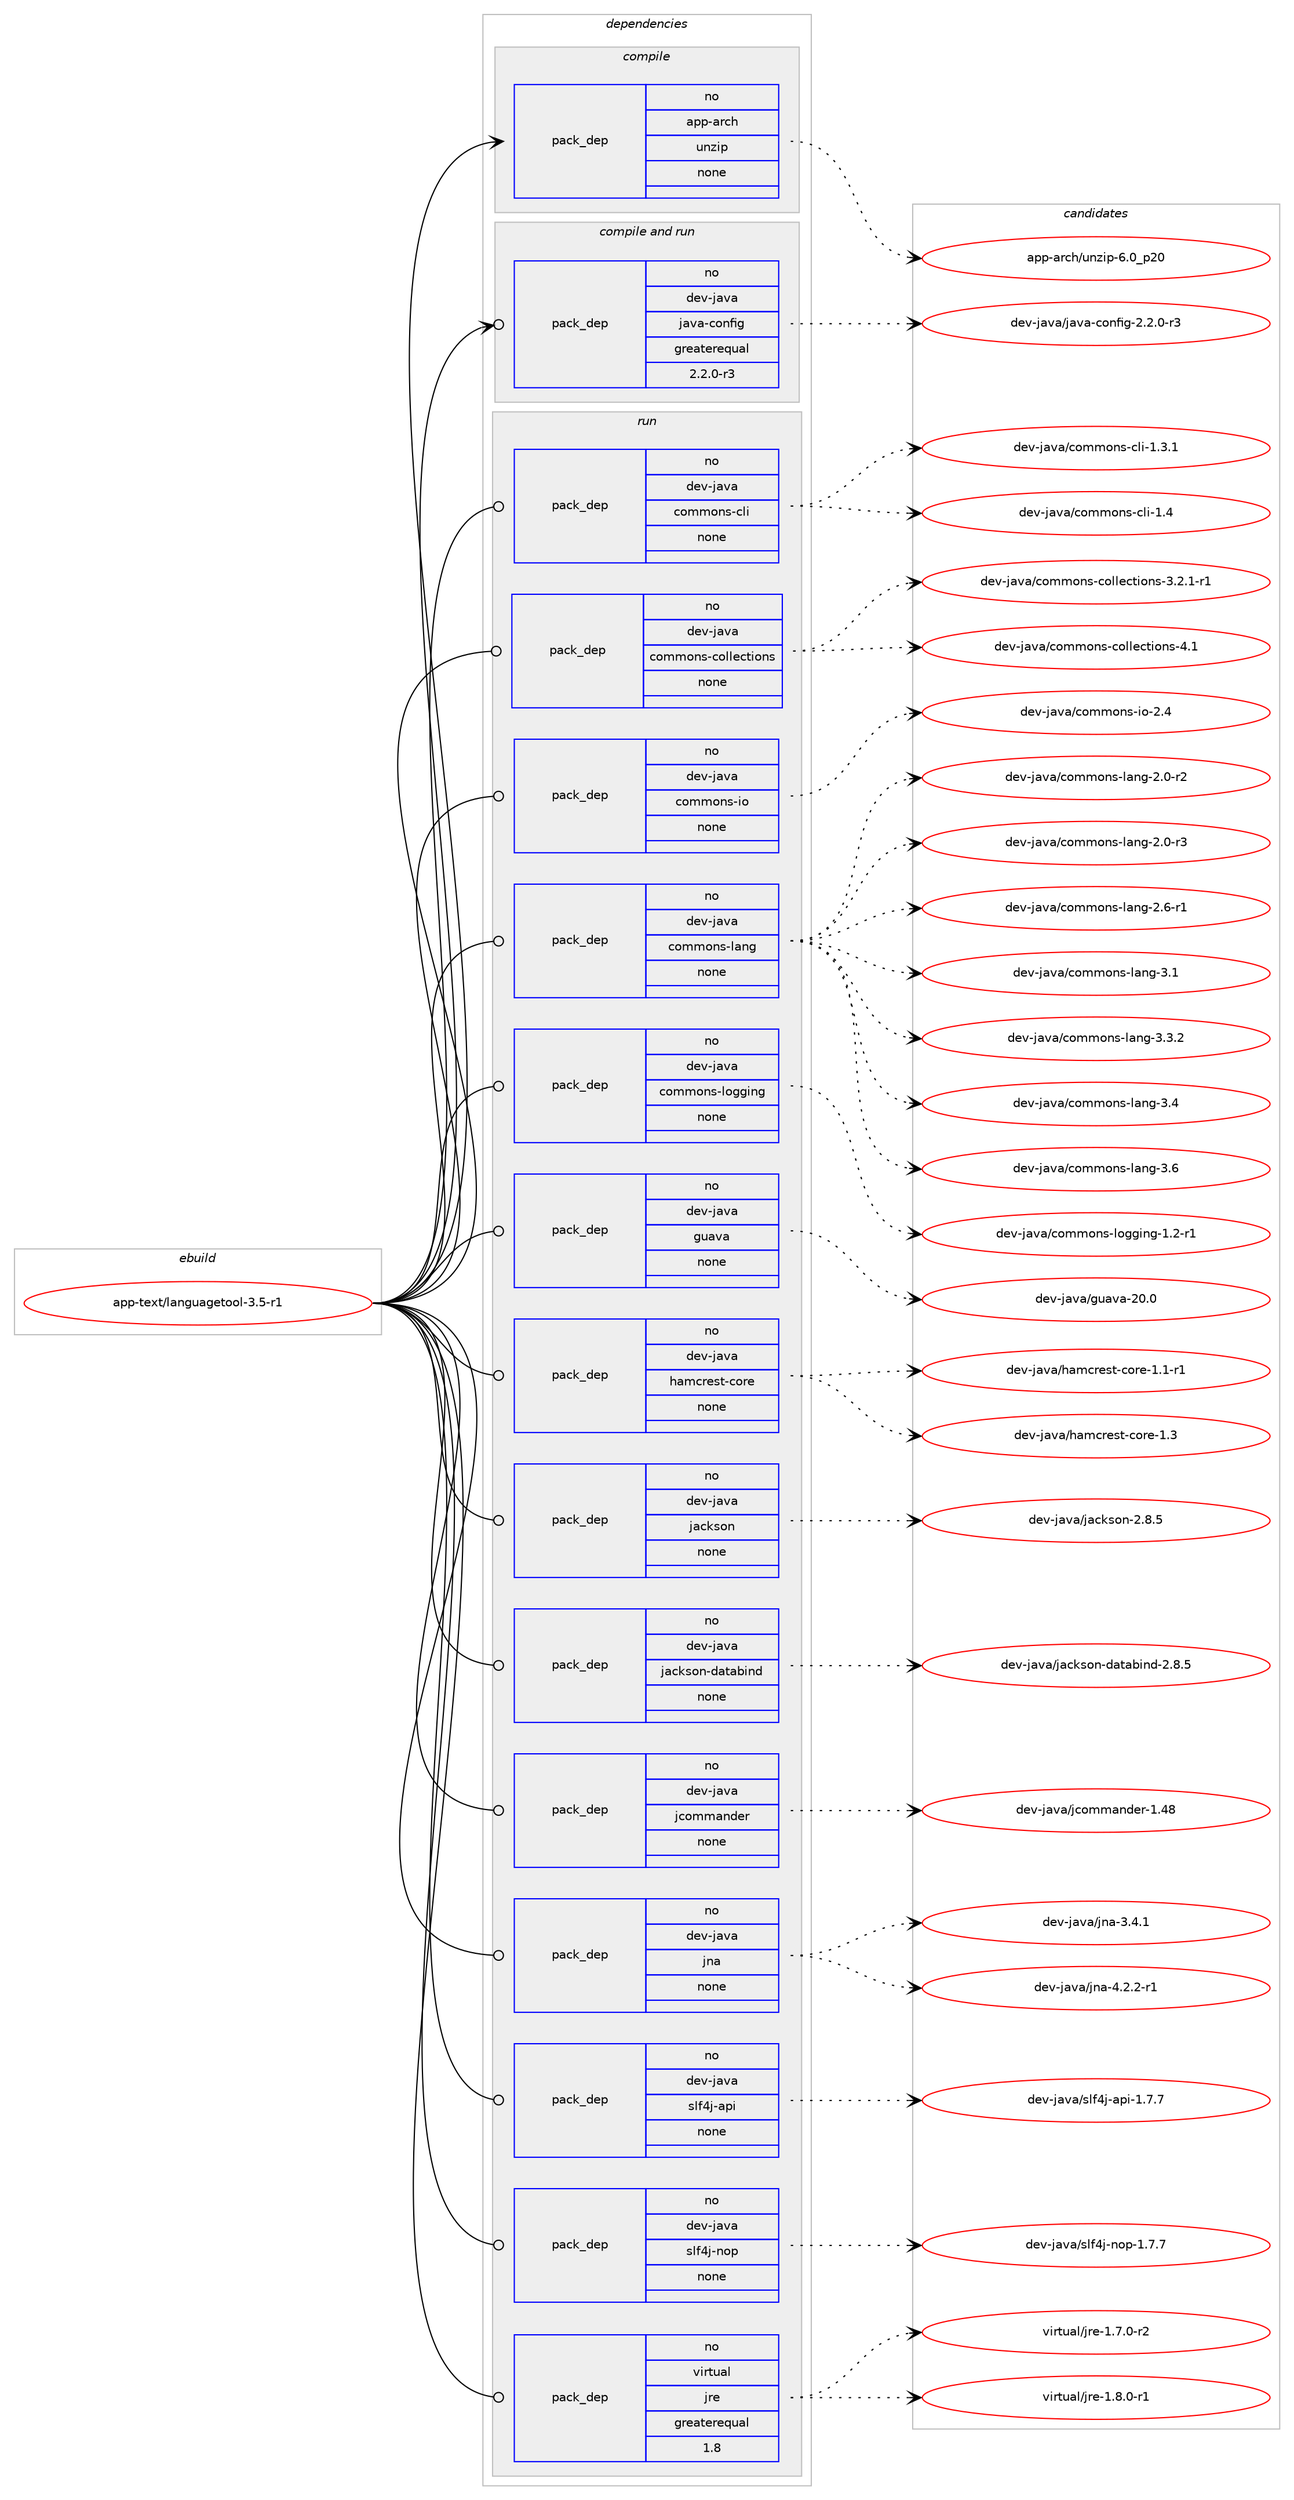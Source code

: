 digraph prolog {

# *************
# Graph options
# *************

newrank=true;
concentrate=true;
compound=true;
graph [rankdir=LR,fontname=Helvetica,fontsize=10,ranksep=1.5];#, ranksep=2.5, nodesep=0.2];
edge  [arrowhead=vee];
node  [fontname=Helvetica,fontsize=10];

# **********
# The ebuild
# **********

subgraph cluster_leftcol {
color=gray;
rank=same;
label=<<i>ebuild</i>>;
id [label="app-text/languagetool-3.5-r1", color=red, width=4, href="../app-text/languagetool-3.5-r1.svg"];
}

# ****************
# The dependencies
# ****************

subgraph cluster_midcol {
color=gray;
label=<<i>dependencies</i>>;
subgraph cluster_compile {
fillcolor="#eeeeee";
style=filled;
label=<<i>compile</i>>;
subgraph pack41912 {
dependency57715 [label=<<TABLE BORDER="0" CELLBORDER="1" CELLSPACING="0" CELLPADDING="4" WIDTH="220"><TR><TD ROWSPAN="6" CELLPADDING="30">pack_dep</TD></TR><TR><TD WIDTH="110">no</TD></TR><TR><TD>app-arch</TD></TR><TR><TD>unzip</TD></TR><TR><TD>none</TD></TR><TR><TD></TD></TR></TABLE>>, shape=none, color=blue];
}
id:e -> dependency57715:w [weight=20,style="solid",arrowhead="vee"];
}
subgraph cluster_compileandrun {
fillcolor="#eeeeee";
style=filled;
label=<<i>compile and run</i>>;
subgraph pack41913 {
dependency57716 [label=<<TABLE BORDER="0" CELLBORDER="1" CELLSPACING="0" CELLPADDING="4" WIDTH="220"><TR><TD ROWSPAN="6" CELLPADDING="30">pack_dep</TD></TR><TR><TD WIDTH="110">no</TD></TR><TR><TD>dev-java</TD></TR><TR><TD>java-config</TD></TR><TR><TD>greaterequal</TD></TR><TR><TD>2.2.0-r3</TD></TR></TABLE>>, shape=none, color=blue];
}
id:e -> dependency57716:w [weight=20,style="solid",arrowhead="odotvee"];
}
subgraph cluster_run {
fillcolor="#eeeeee";
style=filled;
label=<<i>run</i>>;
subgraph pack41914 {
dependency57717 [label=<<TABLE BORDER="0" CELLBORDER="1" CELLSPACING="0" CELLPADDING="4" WIDTH="220"><TR><TD ROWSPAN="6" CELLPADDING="30">pack_dep</TD></TR><TR><TD WIDTH="110">no</TD></TR><TR><TD>dev-java</TD></TR><TR><TD>commons-cli</TD></TR><TR><TD>none</TD></TR><TR><TD></TD></TR></TABLE>>, shape=none, color=blue];
}
id:e -> dependency57717:w [weight=20,style="solid",arrowhead="odot"];
subgraph pack41915 {
dependency57718 [label=<<TABLE BORDER="0" CELLBORDER="1" CELLSPACING="0" CELLPADDING="4" WIDTH="220"><TR><TD ROWSPAN="6" CELLPADDING="30">pack_dep</TD></TR><TR><TD WIDTH="110">no</TD></TR><TR><TD>dev-java</TD></TR><TR><TD>commons-collections</TD></TR><TR><TD>none</TD></TR><TR><TD></TD></TR></TABLE>>, shape=none, color=blue];
}
id:e -> dependency57718:w [weight=20,style="solid",arrowhead="odot"];
subgraph pack41916 {
dependency57719 [label=<<TABLE BORDER="0" CELLBORDER="1" CELLSPACING="0" CELLPADDING="4" WIDTH="220"><TR><TD ROWSPAN="6" CELLPADDING="30">pack_dep</TD></TR><TR><TD WIDTH="110">no</TD></TR><TR><TD>dev-java</TD></TR><TR><TD>commons-io</TD></TR><TR><TD>none</TD></TR><TR><TD></TD></TR></TABLE>>, shape=none, color=blue];
}
id:e -> dependency57719:w [weight=20,style="solid",arrowhead="odot"];
subgraph pack41917 {
dependency57720 [label=<<TABLE BORDER="0" CELLBORDER="1" CELLSPACING="0" CELLPADDING="4" WIDTH="220"><TR><TD ROWSPAN="6" CELLPADDING="30">pack_dep</TD></TR><TR><TD WIDTH="110">no</TD></TR><TR><TD>dev-java</TD></TR><TR><TD>commons-lang</TD></TR><TR><TD>none</TD></TR><TR><TD></TD></TR></TABLE>>, shape=none, color=blue];
}
id:e -> dependency57720:w [weight=20,style="solid",arrowhead="odot"];
subgraph pack41918 {
dependency57721 [label=<<TABLE BORDER="0" CELLBORDER="1" CELLSPACING="0" CELLPADDING="4" WIDTH="220"><TR><TD ROWSPAN="6" CELLPADDING="30">pack_dep</TD></TR><TR><TD WIDTH="110">no</TD></TR><TR><TD>dev-java</TD></TR><TR><TD>commons-logging</TD></TR><TR><TD>none</TD></TR><TR><TD></TD></TR></TABLE>>, shape=none, color=blue];
}
id:e -> dependency57721:w [weight=20,style="solid",arrowhead="odot"];
subgraph pack41919 {
dependency57722 [label=<<TABLE BORDER="0" CELLBORDER="1" CELLSPACING="0" CELLPADDING="4" WIDTH="220"><TR><TD ROWSPAN="6" CELLPADDING="30">pack_dep</TD></TR><TR><TD WIDTH="110">no</TD></TR><TR><TD>dev-java</TD></TR><TR><TD>guava</TD></TR><TR><TD>none</TD></TR><TR><TD></TD></TR></TABLE>>, shape=none, color=blue];
}
id:e -> dependency57722:w [weight=20,style="solid",arrowhead="odot"];
subgraph pack41920 {
dependency57723 [label=<<TABLE BORDER="0" CELLBORDER="1" CELLSPACING="0" CELLPADDING="4" WIDTH="220"><TR><TD ROWSPAN="6" CELLPADDING="30">pack_dep</TD></TR><TR><TD WIDTH="110">no</TD></TR><TR><TD>dev-java</TD></TR><TR><TD>hamcrest-core</TD></TR><TR><TD>none</TD></TR><TR><TD></TD></TR></TABLE>>, shape=none, color=blue];
}
id:e -> dependency57723:w [weight=20,style="solid",arrowhead="odot"];
subgraph pack41921 {
dependency57724 [label=<<TABLE BORDER="0" CELLBORDER="1" CELLSPACING="0" CELLPADDING="4" WIDTH="220"><TR><TD ROWSPAN="6" CELLPADDING="30">pack_dep</TD></TR><TR><TD WIDTH="110">no</TD></TR><TR><TD>dev-java</TD></TR><TR><TD>jackson</TD></TR><TR><TD>none</TD></TR><TR><TD></TD></TR></TABLE>>, shape=none, color=blue];
}
id:e -> dependency57724:w [weight=20,style="solid",arrowhead="odot"];
subgraph pack41922 {
dependency57725 [label=<<TABLE BORDER="0" CELLBORDER="1" CELLSPACING="0" CELLPADDING="4" WIDTH="220"><TR><TD ROWSPAN="6" CELLPADDING="30">pack_dep</TD></TR><TR><TD WIDTH="110">no</TD></TR><TR><TD>dev-java</TD></TR><TR><TD>jackson-databind</TD></TR><TR><TD>none</TD></TR><TR><TD></TD></TR></TABLE>>, shape=none, color=blue];
}
id:e -> dependency57725:w [weight=20,style="solid",arrowhead="odot"];
subgraph pack41923 {
dependency57726 [label=<<TABLE BORDER="0" CELLBORDER="1" CELLSPACING="0" CELLPADDING="4" WIDTH="220"><TR><TD ROWSPAN="6" CELLPADDING="30">pack_dep</TD></TR><TR><TD WIDTH="110">no</TD></TR><TR><TD>dev-java</TD></TR><TR><TD>jcommander</TD></TR><TR><TD>none</TD></TR><TR><TD></TD></TR></TABLE>>, shape=none, color=blue];
}
id:e -> dependency57726:w [weight=20,style="solid",arrowhead="odot"];
subgraph pack41924 {
dependency57727 [label=<<TABLE BORDER="0" CELLBORDER="1" CELLSPACING="0" CELLPADDING="4" WIDTH="220"><TR><TD ROWSPAN="6" CELLPADDING="30">pack_dep</TD></TR><TR><TD WIDTH="110">no</TD></TR><TR><TD>dev-java</TD></TR><TR><TD>jna</TD></TR><TR><TD>none</TD></TR><TR><TD></TD></TR></TABLE>>, shape=none, color=blue];
}
id:e -> dependency57727:w [weight=20,style="solid",arrowhead="odot"];
subgraph pack41925 {
dependency57728 [label=<<TABLE BORDER="0" CELLBORDER="1" CELLSPACING="0" CELLPADDING="4" WIDTH="220"><TR><TD ROWSPAN="6" CELLPADDING="30">pack_dep</TD></TR><TR><TD WIDTH="110">no</TD></TR><TR><TD>dev-java</TD></TR><TR><TD>slf4j-api</TD></TR><TR><TD>none</TD></TR><TR><TD></TD></TR></TABLE>>, shape=none, color=blue];
}
id:e -> dependency57728:w [weight=20,style="solid",arrowhead="odot"];
subgraph pack41926 {
dependency57729 [label=<<TABLE BORDER="0" CELLBORDER="1" CELLSPACING="0" CELLPADDING="4" WIDTH="220"><TR><TD ROWSPAN="6" CELLPADDING="30">pack_dep</TD></TR><TR><TD WIDTH="110">no</TD></TR><TR><TD>dev-java</TD></TR><TR><TD>slf4j-nop</TD></TR><TR><TD>none</TD></TR><TR><TD></TD></TR></TABLE>>, shape=none, color=blue];
}
id:e -> dependency57729:w [weight=20,style="solid",arrowhead="odot"];
subgraph pack41927 {
dependency57730 [label=<<TABLE BORDER="0" CELLBORDER="1" CELLSPACING="0" CELLPADDING="4" WIDTH="220"><TR><TD ROWSPAN="6" CELLPADDING="30">pack_dep</TD></TR><TR><TD WIDTH="110">no</TD></TR><TR><TD>virtual</TD></TR><TR><TD>jre</TD></TR><TR><TD>greaterequal</TD></TR><TR><TD>1.8</TD></TR></TABLE>>, shape=none, color=blue];
}
id:e -> dependency57730:w [weight=20,style="solid",arrowhead="odot"];
}
}

# **************
# The candidates
# **************

subgraph cluster_choices {
rank=same;
color=gray;
label=<<i>candidates</i>>;

subgraph choice41912 {
color=black;
nodesep=1;
choice971121124597114991044711711012210511245544648951125048 [label="app-arch/unzip-6.0_p20", color=red, width=4,href="../app-arch/unzip-6.0_p20.svg"];
dependency57715:e -> choice971121124597114991044711711012210511245544648951125048:w [style=dotted,weight="100"];
}
subgraph choice41913 {
color=black;
nodesep=1;
choice10010111845106971189747106971189745991111101021051034550465046484511451 [label="dev-java/java-config-2.2.0-r3", color=red, width=4,href="../dev-java/java-config-2.2.0-r3.svg"];
dependency57716:e -> choice10010111845106971189747106971189745991111101021051034550465046484511451:w [style=dotted,weight="100"];
}
subgraph choice41914 {
color=black;
nodesep=1;
choice10010111845106971189747991111091091111101154599108105454946514649 [label="dev-java/commons-cli-1.3.1", color=red, width=4,href="../dev-java/commons-cli-1.3.1.svg"];
choice1001011184510697118974799111109109111110115459910810545494652 [label="dev-java/commons-cli-1.4", color=red, width=4,href="../dev-java/commons-cli-1.4.svg"];
dependency57717:e -> choice10010111845106971189747991111091091111101154599108105454946514649:w [style=dotted,weight="100"];
dependency57717:e -> choice1001011184510697118974799111109109111110115459910810545494652:w [style=dotted,weight="100"];
}
subgraph choice41915 {
color=black;
nodesep=1;
choice10010111845106971189747991111091091111101154599111108108101991161051111101154551465046494511449 [label="dev-java/commons-collections-3.2.1-r1", color=red, width=4,href="../dev-java/commons-collections-3.2.1-r1.svg"];
choice100101118451069711897479911110910911111011545991111081081019911610511111011545524649 [label="dev-java/commons-collections-4.1", color=red, width=4,href="../dev-java/commons-collections-4.1.svg"];
dependency57718:e -> choice10010111845106971189747991111091091111101154599111108108101991161051111101154551465046494511449:w [style=dotted,weight="100"];
dependency57718:e -> choice100101118451069711897479911110910911111011545991111081081019911610511111011545524649:w [style=dotted,weight="100"];
}
subgraph choice41916 {
color=black;
nodesep=1;
choice10010111845106971189747991111091091111101154510511145504652 [label="dev-java/commons-io-2.4", color=red, width=4,href="../dev-java/commons-io-2.4.svg"];
dependency57719:e -> choice10010111845106971189747991111091091111101154510511145504652:w [style=dotted,weight="100"];
}
subgraph choice41917 {
color=black;
nodesep=1;
choice10010111845106971189747991111091091111101154510897110103455046484511450 [label="dev-java/commons-lang-2.0-r2", color=red, width=4,href="../dev-java/commons-lang-2.0-r2.svg"];
choice10010111845106971189747991111091091111101154510897110103455046484511451 [label="dev-java/commons-lang-2.0-r3", color=red, width=4,href="../dev-java/commons-lang-2.0-r3.svg"];
choice10010111845106971189747991111091091111101154510897110103455046544511449 [label="dev-java/commons-lang-2.6-r1", color=red, width=4,href="../dev-java/commons-lang-2.6-r1.svg"];
choice1001011184510697118974799111109109111110115451089711010345514649 [label="dev-java/commons-lang-3.1", color=red, width=4,href="../dev-java/commons-lang-3.1.svg"];
choice10010111845106971189747991111091091111101154510897110103455146514650 [label="dev-java/commons-lang-3.3.2", color=red, width=4,href="../dev-java/commons-lang-3.3.2.svg"];
choice1001011184510697118974799111109109111110115451089711010345514652 [label="dev-java/commons-lang-3.4", color=red, width=4,href="../dev-java/commons-lang-3.4.svg"];
choice1001011184510697118974799111109109111110115451089711010345514654 [label="dev-java/commons-lang-3.6", color=red, width=4,href="../dev-java/commons-lang-3.6.svg"];
dependency57720:e -> choice10010111845106971189747991111091091111101154510897110103455046484511450:w [style=dotted,weight="100"];
dependency57720:e -> choice10010111845106971189747991111091091111101154510897110103455046484511451:w [style=dotted,weight="100"];
dependency57720:e -> choice10010111845106971189747991111091091111101154510897110103455046544511449:w [style=dotted,weight="100"];
dependency57720:e -> choice1001011184510697118974799111109109111110115451089711010345514649:w [style=dotted,weight="100"];
dependency57720:e -> choice10010111845106971189747991111091091111101154510897110103455146514650:w [style=dotted,weight="100"];
dependency57720:e -> choice1001011184510697118974799111109109111110115451089711010345514652:w [style=dotted,weight="100"];
dependency57720:e -> choice1001011184510697118974799111109109111110115451089711010345514654:w [style=dotted,weight="100"];
}
subgraph choice41918 {
color=black;
nodesep=1;
choice100101118451069711897479911110910911111011545108111103103105110103454946504511449 [label="dev-java/commons-logging-1.2-r1", color=red, width=4,href="../dev-java/commons-logging-1.2-r1.svg"];
dependency57721:e -> choice100101118451069711897479911110910911111011545108111103103105110103454946504511449:w [style=dotted,weight="100"];
}
subgraph choice41919 {
color=black;
nodesep=1;
choice1001011184510697118974710311797118974550484648 [label="dev-java/guava-20.0", color=red, width=4,href="../dev-java/guava-20.0.svg"];
dependency57722:e -> choice1001011184510697118974710311797118974550484648:w [style=dotted,weight="100"];
}
subgraph choice41920 {
color=black;
nodesep=1;
choice1001011184510697118974710497109991141011151164599111114101454946494511449 [label="dev-java/hamcrest-core-1.1-r1", color=red, width=4,href="../dev-java/hamcrest-core-1.1-r1.svg"];
choice100101118451069711897471049710999114101115116459911111410145494651 [label="dev-java/hamcrest-core-1.3", color=red, width=4,href="../dev-java/hamcrest-core-1.3.svg"];
dependency57723:e -> choice1001011184510697118974710497109991141011151164599111114101454946494511449:w [style=dotted,weight="100"];
dependency57723:e -> choice100101118451069711897471049710999114101115116459911111410145494651:w [style=dotted,weight="100"];
}
subgraph choice41921 {
color=black;
nodesep=1;
choice100101118451069711897471069799107115111110455046564653 [label="dev-java/jackson-2.8.5", color=red, width=4,href="../dev-java/jackson-2.8.5.svg"];
dependency57724:e -> choice100101118451069711897471069799107115111110455046564653:w [style=dotted,weight="100"];
}
subgraph choice41922 {
color=black;
nodesep=1;
choice10010111845106971189747106979910711511111045100971169798105110100455046564653 [label="dev-java/jackson-databind-2.8.5", color=red, width=4,href="../dev-java/jackson-databind-2.8.5.svg"];
dependency57725:e -> choice10010111845106971189747106979910711511111045100971169798105110100455046564653:w [style=dotted,weight="100"];
}
subgraph choice41923 {
color=black;
nodesep=1;
choice1001011184510697118974710699111109109971101001011144549465256 [label="dev-java/jcommander-1.48", color=red, width=4,href="../dev-java/jcommander-1.48.svg"];
dependency57726:e -> choice1001011184510697118974710699111109109971101001011144549465256:w [style=dotted,weight="100"];
}
subgraph choice41924 {
color=black;
nodesep=1;
choice1001011184510697118974710611097455146524649 [label="dev-java/jna-3.4.1", color=red, width=4,href="../dev-java/jna-3.4.1.svg"];
choice10010111845106971189747106110974552465046504511449 [label="dev-java/jna-4.2.2-r1", color=red, width=4,href="../dev-java/jna-4.2.2-r1.svg"];
dependency57727:e -> choice1001011184510697118974710611097455146524649:w [style=dotted,weight="100"];
dependency57727:e -> choice10010111845106971189747106110974552465046504511449:w [style=dotted,weight="100"];
}
subgraph choice41925 {
color=black;
nodesep=1;
choice10010111845106971189747115108102521064597112105454946554655 [label="dev-java/slf4j-api-1.7.7", color=red, width=4,href="../dev-java/slf4j-api-1.7.7.svg"];
dependency57728:e -> choice10010111845106971189747115108102521064597112105454946554655:w [style=dotted,weight="100"];
}
subgraph choice41926 {
color=black;
nodesep=1;
choice100101118451069711897471151081025210645110111112454946554655 [label="dev-java/slf4j-nop-1.7.7", color=red, width=4,href="../dev-java/slf4j-nop-1.7.7.svg"];
dependency57729:e -> choice100101118451069711897471151081025210645110111112454946554655:w [style=dotted,weight="100"];
}
subgraph choice41927 {
color=black;
nodesep=1;
choice11810511411611797108471061141014549465546484511450 [label="virtual/jre-1.7.0-r2", color=red, width=4,href="../virtual/jre-1.7.0-r2.svg"];
choice11810511411611797108471061141014549465646484511449 [label="virtual/jre-1.8.0-r1", color=red, width=4,href="../virtual/jre-1.8.0-r1.svg"];
dependency57730:e -> choice11810511411611797108471061141014549465546484511450:w [style=dotted,weight="100"];
dependency57730:e -> choice11810511411611797108471061141014549465646484511449:w [style=dotted,weight="100"];
}
}

}
